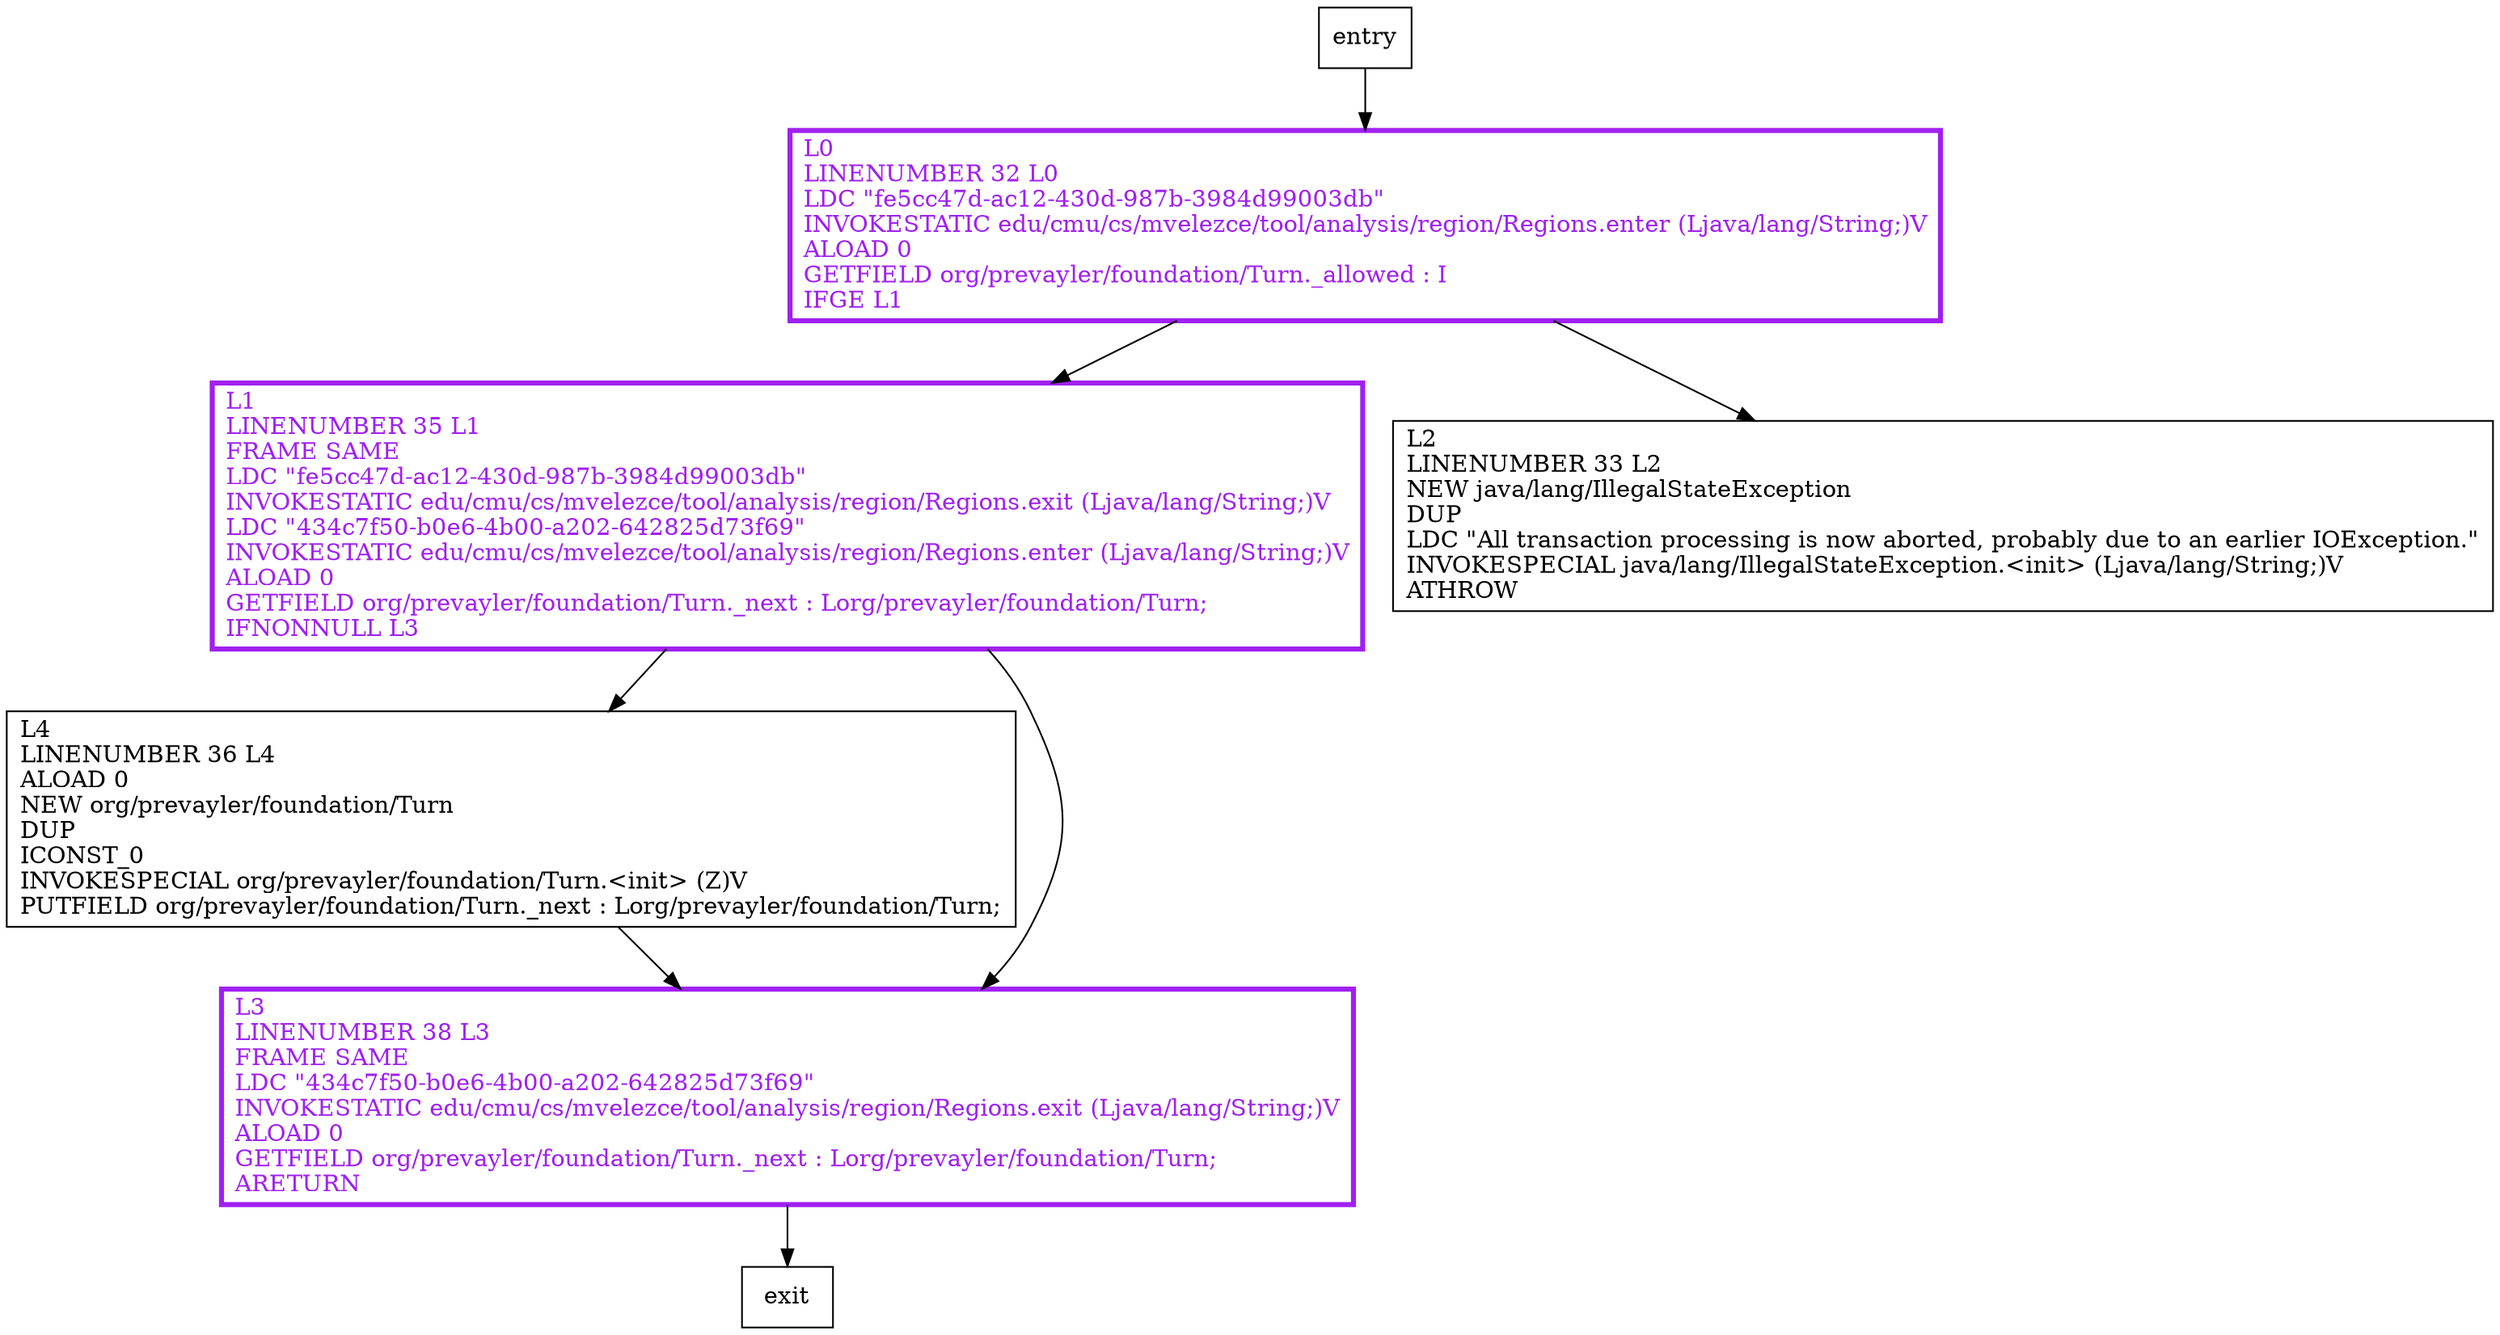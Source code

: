digraph next {
node [shape=record];
605946828 [label="L1\lLINENUMBER 35 L1\lFRAME SAME\lLDC \"fe5cc47d-ac12-430d-987b-3984d99003db\"\lINVOKESTATIC edu/cmu/cs/mvelezce/tool/analysis/region/Regions.exit (Ljava/lang/String;)V\lLDC \"434c7f50-b0e6-4b00-a202-642825d73f69\"\lINVOKESTATIC edu/cmu/cs/mvelezce/tool/analysis/region/Regions.enter (Ljava/lang/String;)V\lALOAD 0\lGETFIELD org/prevayler/foundation/Turn._next : Lorg/prevayler/foundation/Turn;\lIFNONNULL L3\l"];
640008652 [label="L2\lLINENUMBER 33 L2\lNEW java/lang/IllegalStateException\lDUP\lLDC \"All transaction processing is now aborted, probably due to an earlier IOException.\"\lINVOKESPECIAL java/lang/IllegalStateException.\<init\> (Ljava/lang/String;)V\lATHROW\l"];
89784071 [label="L4\lLINENUMBER 36 L4\lALOAD 0\lNEW org/prevayler/foundation/Turn\lDUP\lICONST_0\lINVOKESPECIAL org/prevayler/foundation/Turn.\<init\> (Z)V\lPUTFIELD org/prevayler/foundation/Turn._next : Lorg/prevayler/foundation/Turn;\l"];
965788524 [label="L0\lLINENUMBER 32 L0\lLDC \"fe5cc47d-ac12-430d-987b-3984d99003db\"\lINVOKESTATIC edu/cmu/cs/mvelezce/tool/analysis/region/Regions.enter (Ljava/lang/String;)V\lALOAD 0\lGETFIELD org/prevayler/foundation/Turn._allowed : I\lIFGE L1\l"];
980275333 [label="L3\lLINENUMBER 38 L3\lFRAME SAME\lLDC \"434c7f50-b0e6-4b00-a202-642825d73f69\"\lINVOKESTATIC edu/cmu/cs/mvelezce/tool/analysis/region/Regions.exit (Ljava/lang/String;)V\lALOAD 0\lGETFIELD org/prevayler/foundation/Turn._next : Lorg/prevayler/foundation/Turn;\lARETURN\l"];
entry;
exit;
entry -> 965788524;
605946828 -> 89784071;
605946828 -> 980275333;
89784071 -> 980275333;
965788524 -> 605946828;
965788524 -> 640008652;
980275333 -> exit;
605946828[fontcolor="purple", penwidth=3, color="purple"];
965788524[fontcolor="purple", penwidth=3, color="purple"];
980275333[fontcolor="purple", penwidth=3, color="purple"];
}
